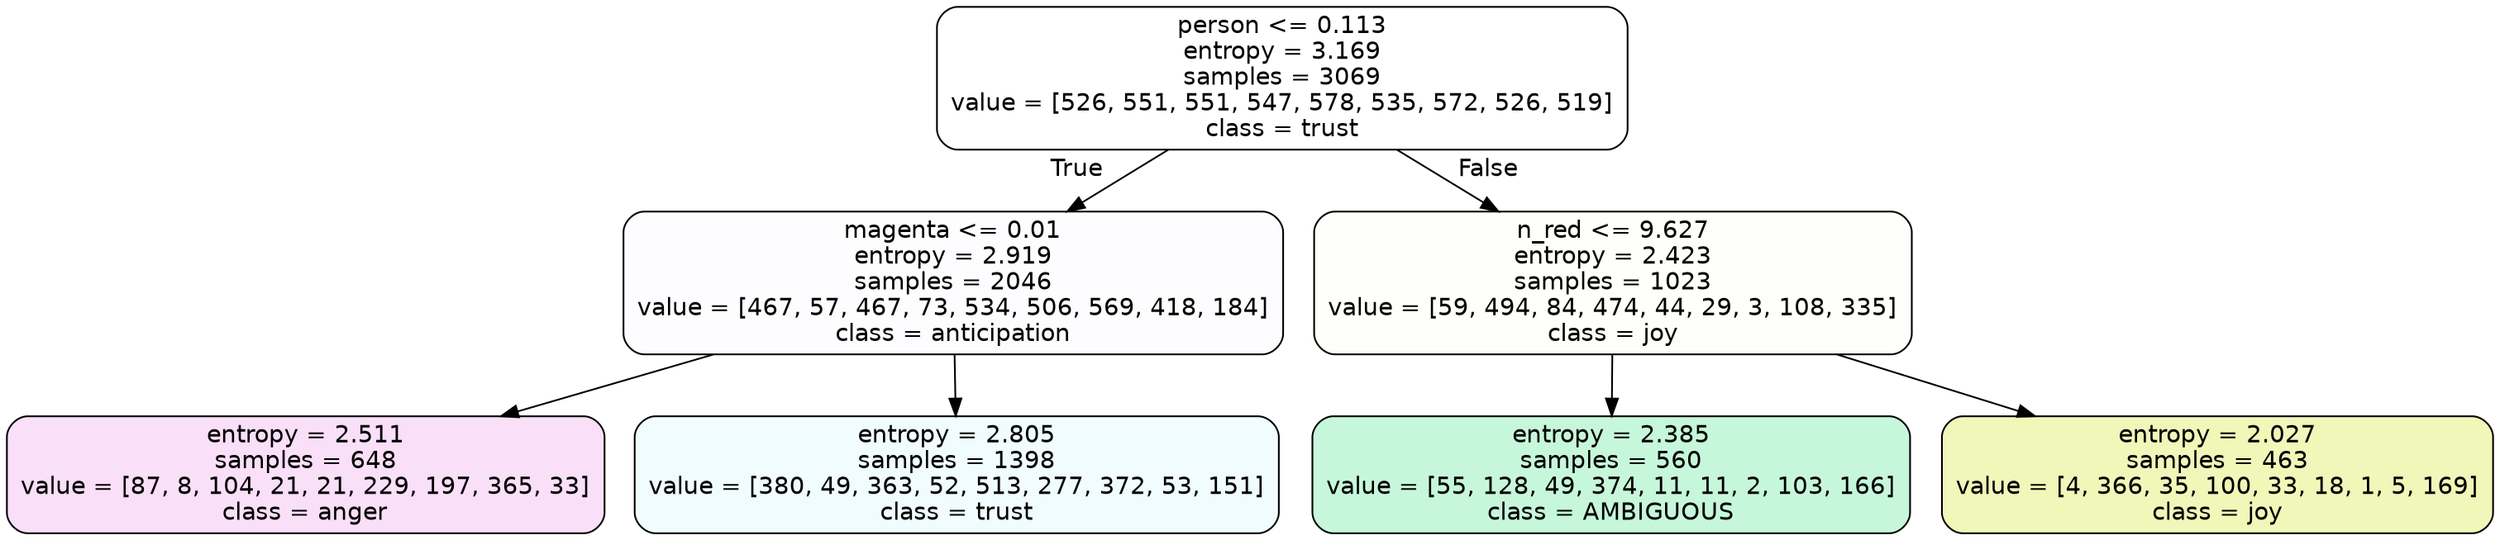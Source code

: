 digraph Tree {
node [shape=box, style="filled, rounded", color="black", fontname=helvetica] ;
edge [fontname=helvetica] ;
0 [label="person <= 0.113\nentropy = 3.169\nsamples = 3069\nvalue = [526, 551, 551, 547, 578, 535, 572, 526, 519]\nclass = trust", fillcolor="#39d7e500"] ;
1 [label="magenta <= 0.01\nentropy = 2.919\nsamples = 2046\nvalue = [467, 57, 467, 73, 534, 506, 569, 418, 184]\nclass = anticipation", fillcolor="#8139e503"] ;
0 -> 1 [labeldistance=2.5, labelangle=45, headlabel="True"] ;
2 [label="entropy = 2.511\nsamples = 648\nvalue = [87, 8, 104, 21, 21, 229, 197, 365, 33]\nclass = anger", fillcolor="#e539d729"] ;
1 -> 2 ;
3 [label="entropy = 2.805\nsamples = 1398\nvalue = [380, 49, 363, 52, 513, 277, 372, 53, 151]\nclass = trust", fillcolor="#39d7e513"] ;
1 -> 3 ;
4 [label="n_red <= 9.627\nentropy = 2.423\nsamples = 1023\nvalue = [59, 494, 84, 474, 44, 29, 3, 108, 335]\nclass = joy", fillcolor="#d7e53904"] ;
0 -> 4 [labeldistance=2.5, labelangle=-45, headlabel="False"] ;
5 [label="entropy = 2.385\nsamples = 560\nvalue = [55, 128, 49, 374, 11, 11, 2, 103, 166]\nclass = AMBIGUOUS", fillcolor="#39e58148"] ;
4 -> 5 ;
6 [label="entropy = 2.027\nsamples = 463\nvalue = [4, 366, 35, 100, 33, 18, 1, 5, 169]\nclass = joy", fillcolor="#d7e53959"] ;
4 -> 6 ;
}